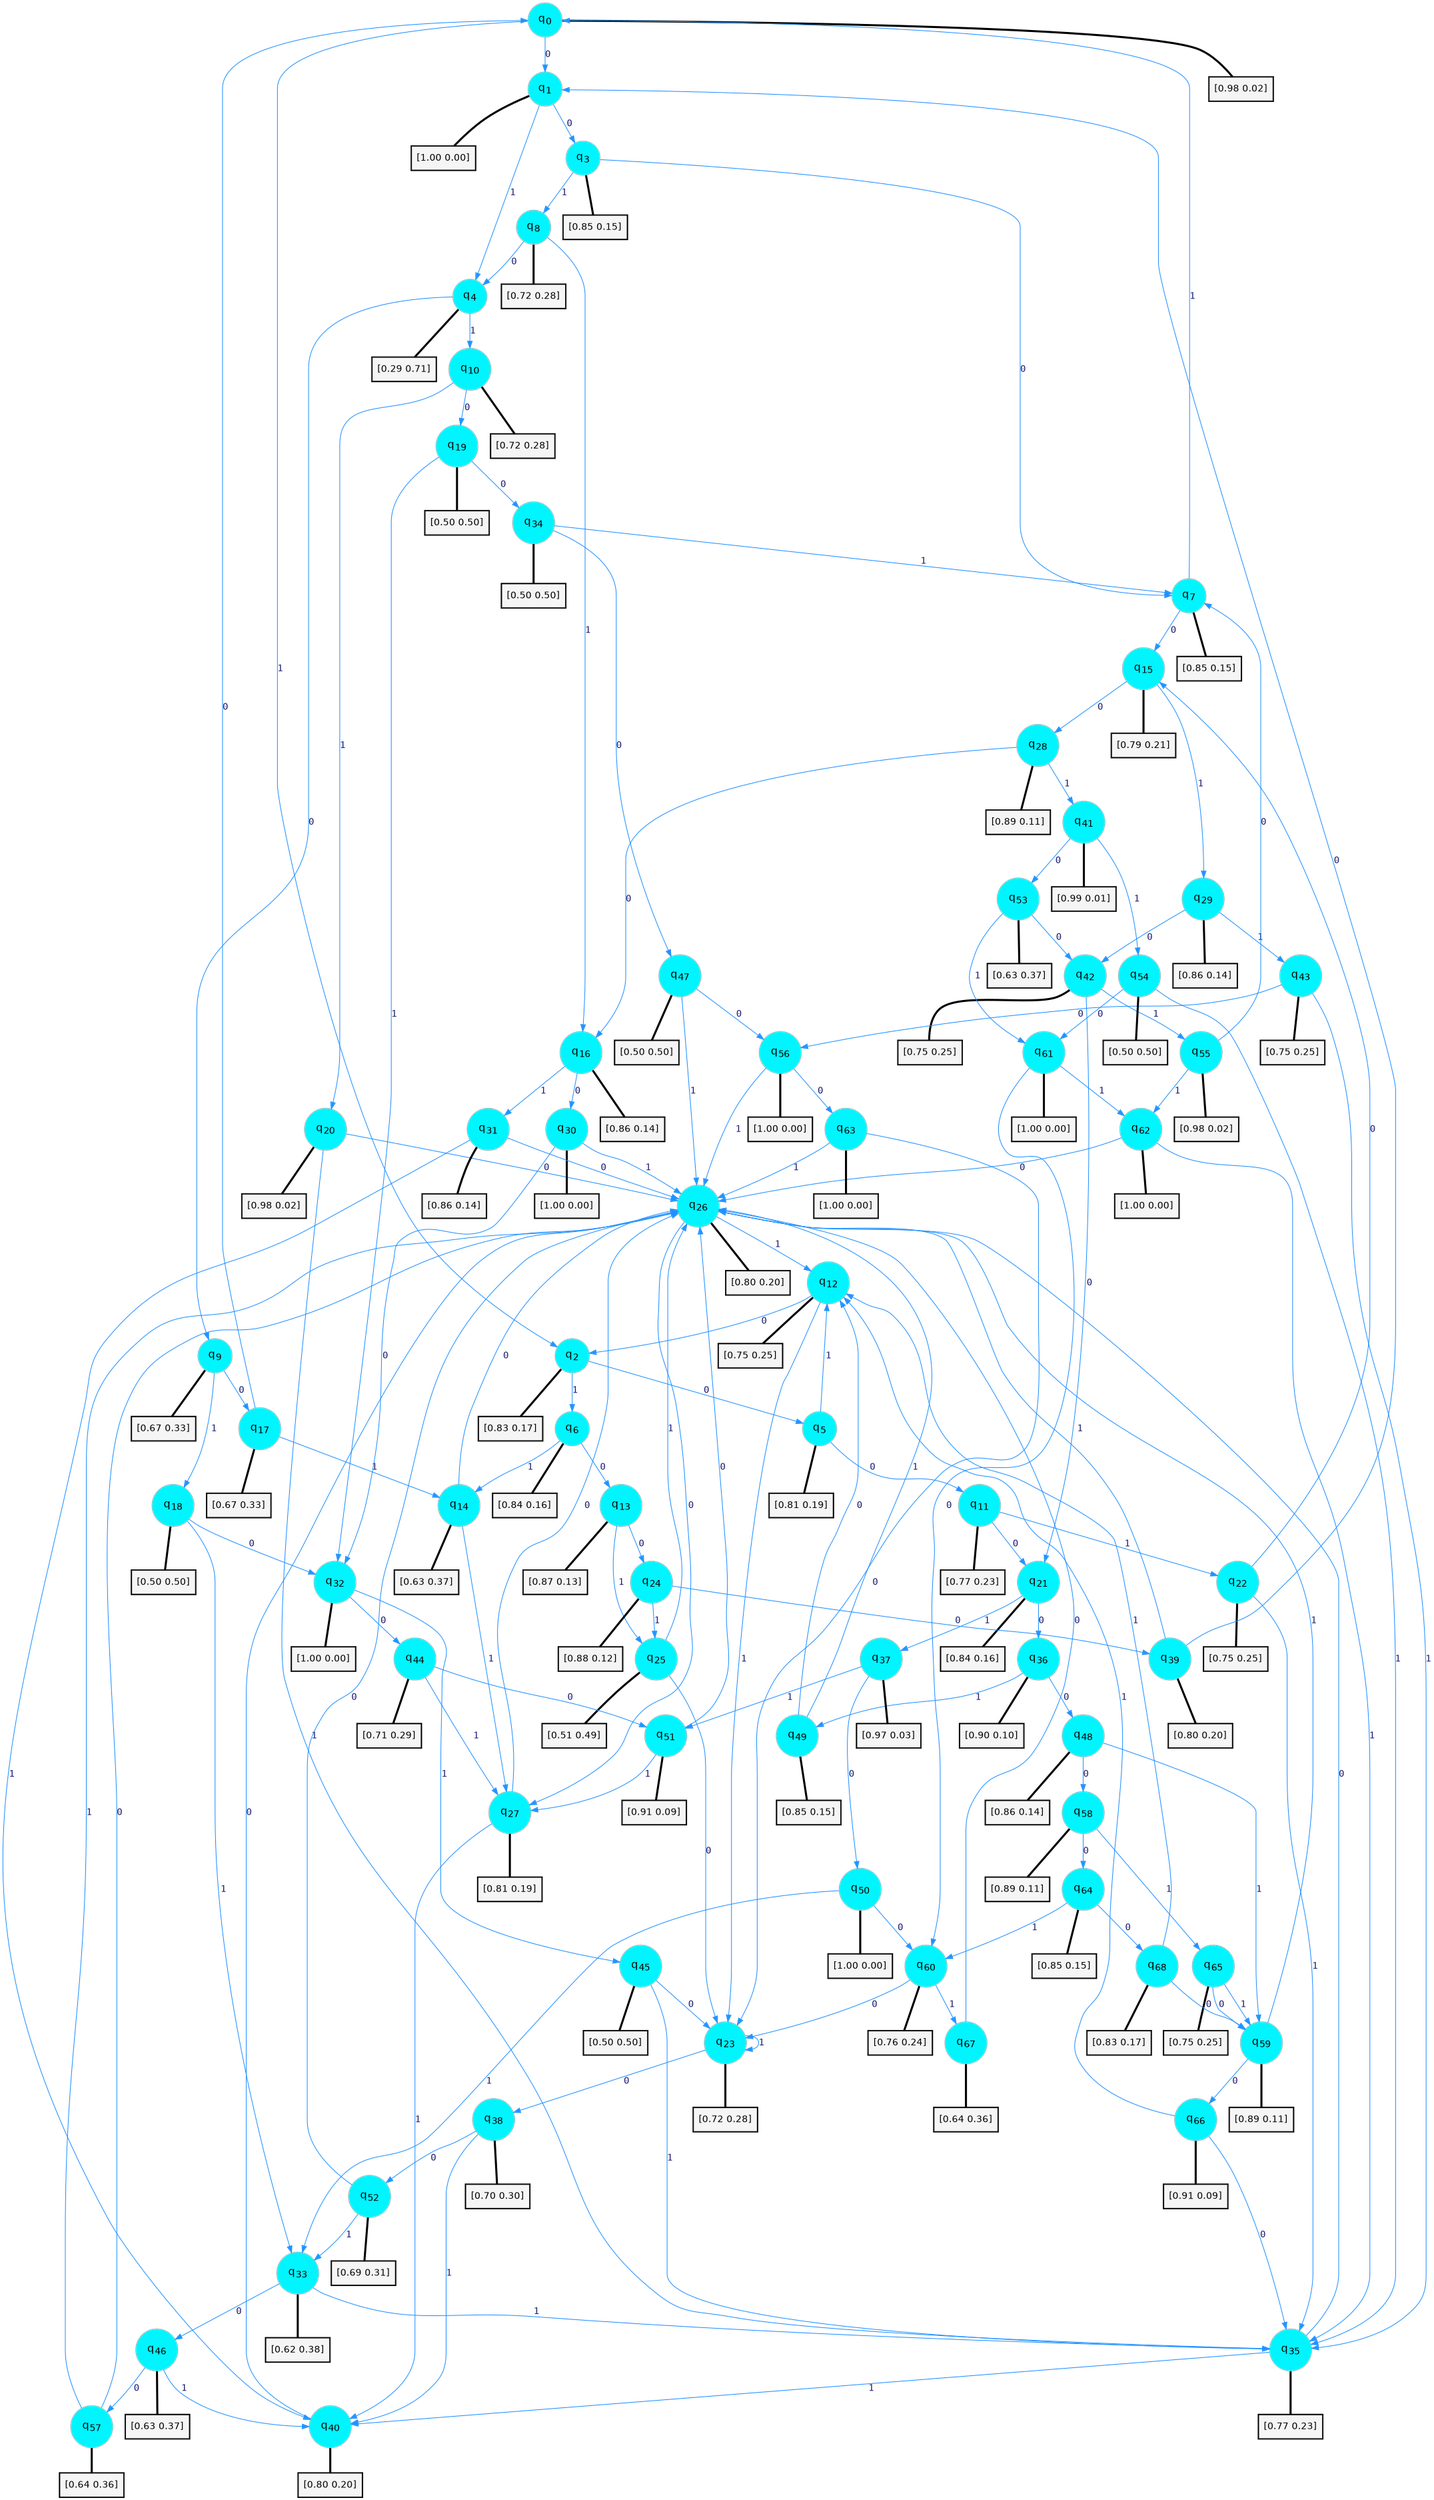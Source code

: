 digraph G {
graph [
bgcolor=transparent, dpi=300, rankdir=TD, size="40,25"];
node [
color=gray, fillcolor=turquoise1, fontcolor=black, fontname=Helvetica, fontsize=16, fontweight=bold, shape=circle, style=filled];
edge [
arrowsize=1, color=dodgerblue1, fontcolor=midnightblue, fontname=courier, fontweight=bold, penwidth=1, style=solid, weight=20];
0[label=<q<SUB>0</SUB>>];
1[label=<q<SUB>1</SUB>>];
2[label=<q<SUB>2</SUB>>];
3[label=<q<SUB>3</SUB>>];
4[label=<q<SUB>4</SUB>>];
5[label=<q<SUB>5</SUB>>];
6[label=<q<SUB>6</SUB>>];
7[label=<q<SUB>7</SUB>>];
8[label=<q<SUB>8</SUB>>];
9[label=<q<SUB>9</SUB>>];
10[label=<q<SUB>10</SUB>>];
11[label=<q<SUB>11</SUB>>];
12[label=<q<SUB>12</SUB>>];
13[label=<q<SUB>13</SUB>>];
14[label=<q<SUB>14</SUB>>];
15[label=<q<SUB>15</SUB>>];
16[label=<q<SUB>16</SUB>>];
17[label=<q<SUB>17</SUB>>];
18[label=<q<SUB>18</SUB>>];
19[label=<q<SUB>19</SUB>>];
20[label=<q<SUB>20</SUB>>];
21[label=<q<SUB>21</SUB>>];
22[label=<q<SUB>22</SUB>>];
23[label=<q<SUB>23</SUB>>];
24[label=<q<SUB>24</SUB>>];
25[label=<q<SUB>25</SUB>>];
26[label=<q<SUB>26</SUB>>];
27[label=<q<SUB>27</SUB>>];
28[label=<q<SUB>28</SUB>>];
29[label=<q<SUB>29</SUB>>];
30[label=<q<SUB>30</SUB>>];
31[label=<q<SUB>31</SUB>>];
32[label=<q<SUB>32</SUB>>];
33[label=<q<SUB>33</SUB>>];
34[label=<q<SUB>34</SUB>>];
35[label=<q<SUB>35</SUB>>];
36[label=<q<SUB>36</SUB>>];
37[label=<q<SUB>37</SUB>>];
38[label=<q<SUB>38</SUB>>];
39[label=<q<SUB>39</SUB>>];
40[label=<q<SUB>40</SUB>>];
41[label=<q<SUB>41</SUB>>];
42[label=<q<SUB>42</SUB>>];
43[label=<q<SUB>43</SUB>>];
44[label=<q<SUB>44</SUB>>];
45[label=<q<SUB>45</SUB>>];
46[label=<q<SUB>46</SUB>>];
47[label=<q<SUB>47</SUB>>];
48[label=<q<SUB>48</SUB>>];
49[label=<q<SUB>49</SUB>>];
50[label=<q<SUB>50</SUB>>];
51[label=<q<SUB>51</SUB>>];
52[label=<q<SUB>52</SUB>>];
53[label=<q<SUB>53</SUB>>];
54[label=<q<SUB>54</SUB>>];
55[label=<q<SUB>55</SUB>>];
56[label=<q<SUB>56</SUB>>];
57[label=<q<SUB>57</SUB>>];
58[label=<q<SUB>58</SUB>>];
59[label=<q<SUB>59</SUB>>];
60[label=<q<SUB>60</SUB>>];
61[label=<q<SUB>61</SUB>>];
62[label=<q<SUB>62</SUB>>];
63[label=<q<SUB>63</SUB>>];
64[label=<q<SUB>64</SUB>>];
65[label=<q<SUB>65</SUB>>];
66[label=<q<SUB>66</SUB>>];
67[label=<q<SUB>67</SUB>>];
68[label=<q<SUB>68</SUB>>];
69[label="[0.98 0.02]", shape=box,fontcolor=black, fontname=Helvetica, fontsize=14, penwidth=2, fillcolor=whitesmoke,color=black];
70[label="[1.00 0.00]", shape=box,fontcolor=black, fontname=Helvetica, fontsize=14, penwidth=2, fillcolor=whitesmoke,color=black];
71[label="[0.83 0.17]", shape=box,fontcolor=black, fontname=Helvetica, fontsize=14, penwidth=2, fillcolor=whitesmoke,color=black];
72[label="[0.85 0.15]", shape=box,fontcolor=black, fontname=Helvetica, fontsize=14, penwidth=2, fillcolor=whitesmoke,color=black];
73[label="[0.29 0.71]", shape=box,fontcolor=black, fontname=Helvetica, fontsize=14, penwidth=2, fillcolor=whitesmoke,color=black];
74[label="[0.81 0.19]", shape=box,fontcolor=black, fontname=Helvetica, fontsize=14, penwidth=2, fillcolor=whitesmoke,color=black];
75[label="[0.84 0.16]", shape=box,fontcolor=black, fontname=Helvetica, fontsize=14, penwidth=2, fillcolor=whitesmoke,color=black];
76[label="[0.85 0.15]", shape=box,fontcolor=black, fontname=Helvetica, fontsize=14, penwidth=2, fillcolor=whitesmoke,color=black];
77[label="[0.72 0.28]", shape=box,fontcolor=black, fontname=Helvetica, fontsize=14, penwidth=2, fillcolor=whitesmoke,color=black];
78[label="[0.67 0.33]", shape=box,fontcolor=black, fontname=Helvetica, fontsize=14, penwidth=2, fillcolor=whitesmoke,color=black];
79[label="[0.72 0.28]", shape=box,fontcolor=black, fontname=Helvetica, fontsize=14, penwidth=2, fillcolor=whitesmoke,color=black];
80[label="[0.77 0.23]", shape=box,fontcolor=black, fontname=Helvetica, fontsize=14, penwidth=2, fillcolor=whitesmoke,color=black];
81[label="[0.75 0.25]", shape=box,fontcolor=black, fontname=Helvetica, fontsize=14, penwidth=2, fillcolor=whitesmoke,color=black];
82[label="[0.87 0.13]", shape=box,fontcolor=black, fontname=Helvetica, fontsize=14, penwidth=2, fillcolor=whitesmoke,color=black];
83[label="[0.63 0.37]", shape=box,fontcolor=black, fontname=Helvetica, fontsize=14, penwidth=2, fillcolor=whitesmoke,color=black];
84[label="[0.79 0.21]", shape=box,fontcolor=black, fontname=Helvetica, fontsize=14, penwidth=2, fillcolor=whitesmoke,color=black];
85[label="[0.86 0.14]", shape=box,fontcolor=black, fontname=Helvetica, fontsize=14, penwidth=2, fillcolor=whitesmoke,color=black];
86[label="[0.67 0.33]", shape=box,fontcolor=black, fontname=Helvetica, fontsize=14, penwidth=2, fillcolor=whitesmoke,color=black];
87[label="[0.50 0.50]", shape=box,fontcolor=black, fontname=Helvetica, fontsize=14, penwidth=2, fillcolor=whitesmoke,color=black];
88[label="[0.50 0.50]", shape=box,fontcolor=black, fontname=Helvetica, fontsize=14, penwidth=2, fillcolor=whitesmoke,color=black];
89[label="[0.98 0.02]", shape=box,fontcolor=black, fontname=Helvetica, fontsize=14, penwidth=2, fillcolor=whitesmoke,color=black];
90[label="[0.84 0.16]", shape=box,fontcolor=black, fontname=Helvetica, fontsize=14, penwidth=2, fillcolor=whitesmoke,color=black];
91[label="[0.75 0.25]", shape=box,fontcolor=black, fontname=Helvetica, fontsize=14, penwidth=2, fillcolor=whitesmoke,color=black];
92[label="[0.72 0.28]", shape=box,fontcolor=black, fontname=Helvetica, fontsize=14, penwidth=2, fillcolor=whitesmoke,color=black];
93[label="[0.88 0.12]", shape=box,fontcolor=black, fontname=Helvetica, fontsize=14, penwidth=2, fillcolor=whitesmoke,color=black];
94[label="[0.51 0.49]", shape=box,fontcolor=black, fontname=Helvetica, fontsize=14, penwidth=2, fillcolor=whitesmoke,color=black];
95[label="[0.80 0.20]", shape=box,fontcolor=black, fontname=Helvetica, fontsize=14, penwidth=2, fillcolor=whitesmoke,color=black];
96[label="[0.81 0.19]", shape=box,fontcolor=black, fontname=Helvetica, fontsize=14, penwidth=2, fillcolor=whitesmoke,color=black];
97[label="[0.89 0.11]", shape=box,fontcolor=black, fontname=Helvetica, fontsize=14, penwidth=2, fillcolor=whitesmoke,color=black];
98[label="[0.86 0.14]", shape=box,fontcolor=black, fontname=Helvetica, fontsize=14, penwidth=2, fillcolor=whitesmoke,color=black];
99[label="[1.00 0.00]", shape=box,fontcolor=black, fontname=Helvetica, fontsize=14, penwidth=2, fillcolor=whitesmoke,color=black];
100[label="[0.86 0.14]", shape=box,fontcolor=black, fontname=Helvetica, fontsize=14, penwidth=2, fillcolor=whitesmoke,color=black];
101[label="[1.00 0.00]", shape=box,fontcolor=black, fontname=Helvetica, fontsize=14, penwidth=2, fillcolor=whitesmoke,color=black];
102[label="[0.62 0.38]", shape=box,fontcolor=black, fontname=Helvetica, fontsize=14, penwidth=2, fillcolor=whitesmoke,color=black];
103[label="[0.50 0.50]", shape=box,fontcolor=black, fontname=Helvetica, fontsize=14, penwidth=2, fillcolor=whitesmoke,color=black];
104[label="[0.77 0.23]", shape=box,fontcolor=black, fontname=Helvetica, fontsize=14, penwidth=2, fillcolor=whitesmoke,color=black];
105[label="[0.90 0.10]", shape=box,fontcolor=black, fontname=Helvetica, fontsize=14, penwidth=2, fillcolor=whitesmoke,color=black];
106[label="[0.97 0.03]", shape=box,fontcolor=black, fontname=Helvetica, fontsize=14, penwidth=2, fillcolor=whitesmoke,color=black];
107[label="[0.70 0.30]", shape=box,fontcolor=black, fontname=Helvetica, fontsize=14, penwidth=2, fillcolor=whitesmoke,color=black];
108[label="[0.80 0.20]", shape=box,fontcolor=black, fontname=Helvetica, fontsize=14, penwidth=2, fillcolor=whitesmoke,color=black];
109[label="[0.80 0.20]", shape=box,fontcolor=black, fontname=Helvetica, fontsize=14, penwidth=2, fillcolor=whitesmoke,color=black];
110[label="[0.99 0.01]", shape=box,fontcolor=black, fontname=Helvetica, fontsize=14, penwidth=2, fillcolor=whitesmoke,color=black];
111[label="[0.75 0.25]", shape=box,fontcolor=black, fontname=Helvetica, fontsize=14, penwidth=2, fillcolor=whitesmoke,color=black];
112[label="[0.75 0.25]", shape=box,fontcolor=black, fontname=Helvetica, fontsize=14, penwidth=2, fillcolor=whitesmoke,color=black];
113[label="[0.71 0.29]", shape=box,fontcolor=black, fontname=Helvetica, fontsize=14, penwidth=2, fillcolor=whitesmoke,color=black];
114[label="[0.50 0.50]", shape=box,fontcolor=black, fontname=Helvetica, fontsize=14, penwidth=2, fillcolor=whitesmoke,color=black];
115[label="[0.63 0.37]", shape=box,fontcolor=black, fontname=Helvetica, fontsize=14, penwidth=2, fillcolor=whitesmoke,color=black];
116[label="[0.50 0.50]", shape=box,fontcolor=black, fontname=Helvetica, fontsize=14, penwidth=2, fillcolor=whitesmoke,color=black];
117[label="[0.86 0.14]", shape=box,fontcolor=black, fontname=Helvetica, fontsize=14, penwidth=2, fillcolor=whitesmoke,color=black];
118[label="[0.85 0.15]", shape=box,fontcolor=black, fontname=Helvetica, fontsize=14, penwidth=2, fillcolor=whitesmoke,color=black];
119[label="[1.00 0.00]", shape=box,fontcolor=black, fontname=Helvetica, fontsize=14, penwidth=2, fillcolor=whitesmoke,color=black];
120[label="[0.91 0.09]", shape=box,fontcolor=black, fontname=Helvetica, fontsize=14, penwidth=2, fillcolor=whitesmoke,color=black];
121[label="[0.69 0.31]", shape=box,fontcolor=black, fontname=Helvetica, fontsize=14, penwidth=2, fillcolor=whitesmoke,color=black];
122[label="[0.63 0.37]", shape=box,fontcolor=black, fontname=Helvetica, fontsize=14, penwidth=2, fillcolor=whitesmoke,color=black];
123[label="[0.50 0.50]", shape=box,fontcolor=black, fontname=Helvetica, fontsize=14, penwidth=2, fillcolor=whitesmoke,color=black];
124[label="[0.98 0.02]", shape=box,fontcolor=black, fontname=Helvetica, fontsize=14, penwidth=2, fillcolor=whitesmoke,color=black];
125[label="[1.00 0.00]", shape=box,fontcolor=black, fontname=Helvetica, fontsize=14, penwidth=2, fillcolor=whitesmoke,color=black];
126[label="[0.64 0.36]", shape=box,fontcolor=black, fontname=Helvetica, fontsize=14, penwidth=2, fillcolor=whitesmoke,color=black];
127[label="[0.89 0.11]", shape=box,fontcolor=black, fontname=Helvetica, fontsize=14, penwidth=2, fillcolor=whitesmoke,color=black];
128[label="[0.89 0.11]", shape=box,fontcolor=black, fontname=Helvetica, fontsize=14, penwidth=2, fillcolor=whitesmoke,color=black];
129[label="[0.76 0.24]", shape=box,fontcolor=black, fontname=Helvetica, fontsize=14, penwidth=2, fillcolor=whitesmoke,color=black];
130[label="[1.00 0.00]", shape=box,fontcolor=black, fontname=Helvetica, fontsize=14, penwidth=2, fillcolor=whitesmoke,color=black];
131[label="[1.00 0.00]", shape=box,fontcolor=black, fontname=Helvetica, fontsize=14, penwidth=2, fillcolor=whitesmoke,color=black];
132[label="[1.00 0.00]", shape=box,fontcolor=black, fontname=Helvetica, fontsize=14, penwidth=2, fillcolor=whitesmoke,color=black];
133[label="[0.85 0.15]", shape=box,fontcolor=black, fontname=Helvetica, fontsize=14, penwidth=2, fillcolor=whitesmoke,color=black];
134[label="[0.75 0.25]", shape=box,fontcolor=black, fontname=Helvetica, fontsize=14, penwidth=2, fillcolor=whitesmoke,color=black];
135[label="[0.91 0.09]", shape=box,fontcolor=black, fontname=Helvetica, fontsize=14, penwidth=2, fillcolor=whitesmoke,color=black];
136[label="[0.64 0.36]", shape=box,fontcolor=black, fontname=Helvetica, fontsize=14, penwidth=2, fillcolor=whitesmoke,color=black];
137[label="[0.83 0.17]", shape=box,fontcolor=black, fontname=Helvetica, fontsize=14, penwidth=2, fillcolor=whitesmoke,color=black];
0->1 [label=0];
0->2 [label=1];
0->69 [arrowhead=none, penwidth=3,color=black];
1->3 [label=0];
1->4 [label=1];
1->70 [arrowhead=none, penwidth=3,color=black];
2->5 [label=0];
2->6 [label=1];
2->71 [arrowhead=none, penwidth=3,color=black];
3->7 [label=0];
3->8 [label=1];
3->72 [arrowhead=none, penwidth=3,color=black];
4->9 [label=0];
4->10 [label=1];
4->73 [arrowhead=none, penwidth=3,color=black];
5->11 [label=0];
5->12 [label=1];
5->74 [arrowhead=none, penwidth=3,color=black];
6->13 [label=0];
6->14 [label=1];
6->75 [arrowhead=none, penwidth=3,color=black];
7->15 [label=0];
7->0 [label=1];
7->76 [arrowhead=none, penwidth=3,color=black];
8->4 [label=0];
8->16 [label=1];
8->77 [arrowhead=none, penwidth=3,color=black];
9->17 [label=0];
9->18 [label=1];
9->78 [arrowhead=none, penwidth=3,color=black];
10->19 [label=0];
10->20 [label=1];
10->79 [arrowhead=none, penwidth=3,color=black];
11->21 [label=0];
11->22 [label=1];
11->80 [arrowhead=none, penwidth=3,color=black];
12->2 [label=0];
12->23 [label=1];
12->81 [arrowhead=none, penwidth=3,color=black];
13->24 [label=0];
13->25 [label=1];
13->82 [arrowhead=none, penwidth=3,color=black];
14->26 [label=0];
14->27 [label=1];
14->83 [arrowhead=none, penwidth=3,color=black];
15->28 [label=0];
15->29 [label=1];
15->84 [arrowhead=none, penwidth=3,color=black];
16->30 [label=0];
16->31 [label=1];
16->85 [arrowhead=none, penwidth=3,color=black];
17->0 [label=0];
17->14 [label=1];
17->86 [arrowhead=none, penwidth=3,color=black];
18->32 [label=0];
18->33 [label=1];
18->87 [arrowhead=none, penwidth=3,color=black];
19->34 [label=0];
19->32 [label=1];
19->88 [arrowhead=none, penwidth=3,color=black];
20->26 [label=0];
20->35 [label=1];
20->89 [arrowhead=none, penwidth=3,color=black];
21->36 [label=0];
21->37 [label=1];
21->90 [arrowhead=none, penwidth=3,color=black];
22->15 [label=0];
22->35 [label=1];
22->91 [arrowhead=none, penwidth=3,color=black];
23->38 [label=0];
23->23 [label=1];
23->92 [arrowhead=none, penwidth=3,color=black];
24->39 [label=0];
24->25 [label=1];
24->93 [arrowhead=none, penwidth=3,color=black];
25->23 [label=0];
25->26 [label=1];
25->94 [arrowhead=none, penwidth=3,color=black];
26->27 [label=0];
26->12 [label=1];
26->95 [arrowhead=none, penwidth=3,color=black];
27->26 [label=0];
27->40 [label=1];
27->96 [arrowhead=none, penwidth=3,color=black];
28->16 [label=0];
28->41 [label=1];
28->97 [arrowhead=none, penwidth=3,color=black];
29->42 [label=0];
29->43 [label=1];
29->98 [arrowhead=none, penwidth=3,color=black];
30->32 [label=0];
30->26 [label=1];
30->99 [arrowhead=none, penwidth=3,color=black];
31->26 [label=0];
31->40 [label=1];
31->100 [arrowhead=none, penwidth=3,color=black];
32->44 [label=0];
32->45 [label=1];
32->101 [arrowhead=none, penwidth=3,color=black];
33->46 [label=0];
33->35 [label=1];
33->102 [arrowhead=none, penwidth=3,color=black];
34->47 [label=0];
34->7 [label=1];
34->103 [arrowhead=none, penwidth=3,color=black];
35->26 [label=0];
35->40 [label=1];
35->104 [arrowhead=none, penwidth=3,color=black];
36->48 [label=0];
36->49 [label=1];
36->105 [arrowhead=none, penwidth=3,color=black];
37->50 [label=0];
37->51 [label=1];
37->106 [arrowhead=none, penwidth=3,color=black];
38->52 [label=0];
38->40 [label=1];
38->107 [arrowhead=none, penwidth=3,color=black];
39->1 [label=0];
39->26 [label=1];
39->108 [arrowhead=none, penwidth=3,color=black];
40->26 [label=0];
40->109 [arrowhead=none, penwidth=3,color=black];
41->53 [label=0];
41->54 [label=1];
41->110 [arrowhead=none, penwidth=3,color=black];
42->21 [label=0];
42->55 [label=1];
42->111 [arrowhead=none, penwidth=3,color=black];
43->56 [label=0];
43->35 [label=1];
43->112 [arrowhead=none, penwidth=3,color=black];
44->51 [label=0];
44->27 [label=1];
44->113 [arrowhead=none, penwidth=3,color=black];
45->23 [label=0];
45->35 [label=1];
45->114 [arrowhead=none, penwidth=3,color=black];
46->57 [label=0];
46->40 [label=1];
46->115 [arrowhead=none, penwidth=3,color=black];
47->56 [label=0];
47->26 [label=1];
47->116 [arrowhead=none, penwidth=3,color=black];
48->58 [label=0];
48->59 [label=1];
48->117 [arrowhead=none, penwidth=3,color=black];
49->12 [label=0];
49->26 [label=1];
49->118 [arrowhead=none, penwidth=3,color=black];
50->60 [label=0];
50->33 [label=1];
50->119 [arrowhead=none, penwidth=3,color=black];
51->26 [label=0];
51->27 [label=1];
51->120 [arrowhead=none, penwidth=3,color=black];
52->26 [label=0];
52->33 [label=1];
52->121 [arrowhead=none, penwidth=3,color=black];
53->42 [label=0];
53->61 [label=1];
53->122 [arrowhead=none, penwidth=3,color=black];
54->61 [label=0];
54->35 [label=1];
54->123 [arrowhead=none, penwidth=3,color=black];
55->7 [label=0];
55->62 [label=1];
55->124 [arrowhead=none, penwidth=3,color=black];
56->63 [label=0];
56->26 [label=1];
56->125 [arrowhead=none, penwidth=3,color=black];
57->26 [label=0];
57->26 [label=1];
57->126 [arrowhead=none, penwidth=3,color=black];
58->64 [label=0];
58->65 [label=1];
58->127 [arrowhead=none, penwidth=3,color=black];
59->66 [label=0];
59->26 [label=1];
59->128 [arrowhead=none, penwidth=3,color=black];
60->23 [label=0];
60->67 [label=1];
60->129 [arrowhead=none, penwidth=3,color=black];
61->60 [label=0];
61->62 [label=1];
61->130 [arrowhead=none, penwidth=3,color=black];
62->26 [label=0];
62->35 [label=1];
62->131 [arrowhead=none, penwidth=3,color=black];
63->23 [label=0];
63->26 [label=1];
63->132 [arrowhead=none, penwidth=3,color=black];
64->68 [label=0];
64->60 [label=1];
64->133 [arrowhead=none, penwidth=3,color=black];
65->59 [label=0];
65->59 [label=1];
65->134 [arrowhead=none, penwidth=3,color=black];
66->35 [label=0];
66->12 [label=1];
66->135 [arrowhead=none, penwidth=3,color=black];
67->26 [label=0];
67->136 [arrowhead=none, penwidth=3,color=black];
68->59 [label=0];
68->12 [label=1];
68->137 [arrowhead=none, penwidth=3,color=black];
}
